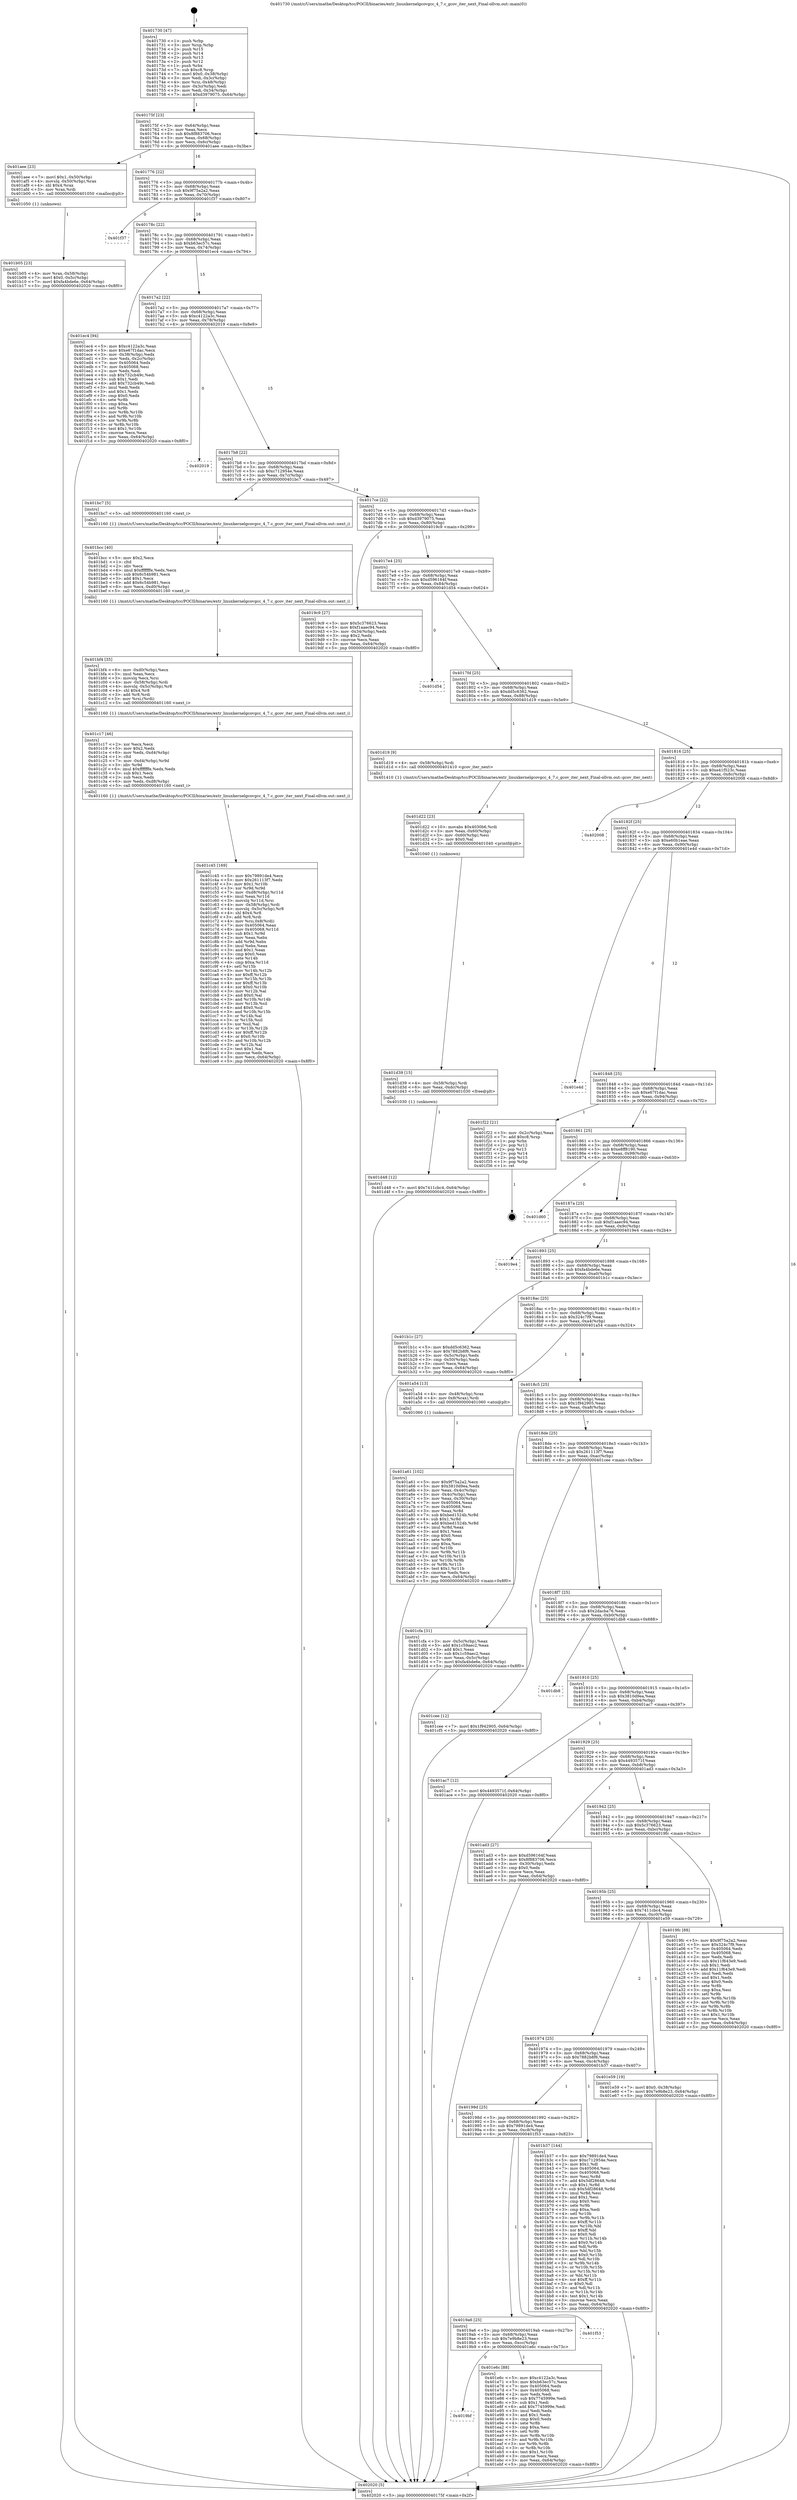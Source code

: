 digraph "0x401730" {
  label = "0x401730 (/mnt/c/Users/mathe/Desktop/tcc/POCII/binaries/extr_linuxkernelgcovgcc_4_7.c_gcov_iter_next_Final-ollvm.out::main(0))"
  labelloc = "t"
  node[shape=record]

  Entry [label="",width=0.3,height=0.3,shape=circle,fillcolor=black,style=filled]
  "0x40175f" [label="{
     0x40175f [23]\l
     | [instrs]\l
     &nbsp;&nbsp;0x40175f \<+3\>: mov -0x64(%rbp),%eax\l
     &nbsp;&nbsp;0x401762 \<+2\>: mov %eax,%ecx\l
     &nbsp;&nbsp;0x401764 \<+6\>: sub $0x8f883706,%ecx\l
     &nbsp;&nbsp;0x40176a \<+3\>: mov %eax,-0x68(%rbp)\l
     &nbsp;&nbsp;0x40176d \<+3\>: mov %ecx,-0x6c(%rbp)\l
     &nbsp;&nbsp;0x401770 \<+6\>: je 0000000000401aee \<main+0x3be\>\l
  }"]
  "0x401aee" [label="{
     0x401aee [23]\l
     | [instrs]\l
     &nbsp;&nbsp;0x401aee \<+7\>: movl $0x1,-0x50(%rbp)\l
     &nbsp;&nbsp;0x401af5 \<+4\>: movslq -0x50(%rbp),%rax\l
     &nbsp;&nbsp;0x401af9 \<+4\>: shl $0x4,%rax\l
     &nbsp;&nbsp;0x401afd \<+3\>: mov %rax,%rdi\l
     &nbsp;&nbsp;0x401b00 \<+5\>: call 0000000000401050 \<malloc@plt\>\l
     | [calls]\l
     &nbsp;&nbsp;0x401050 \{1\} (unknown)\l
  }"]
  "0x401776" [label="{
     0x401776 [22]\l
     | [instrs]\l
     &nbsp;&nbsp;0x401776 \<+5\>: jmp 000000000040177b \<main+0x4b\>\l
     &nbsp;&nbsp;0x40177b \<+3\>: mov -0x68(%rbp),%eax\l
     &nbsp;&nbsp;0x40177e \<+5\>: sub $0x9f75a2a2,%eax\l
     &nbsp;&nbsp;0x401783 \<+3\>: mov %eax,-0x70(%rbp)\l
     &nbsp;&nbsp;0x401786 \<+6\>: je 0000000000401f37 \<main+0x807\>\l
  }"]
  Exit [label="",width=0.3,height=0.3,shape=circle,fillcolor=black,style=filled,peripheries=2]
  "0x401f37" [label="{
     0x401f37\l
  }", style=dashed]
  "0x40178c" [label="{
     0x40178c [22]\l
     | [instrs]\l
     &nbsp;&nbsp;0x40178c \<+5\>: jmp 0000000000401791 \<main+0x61\>\l
     &nbsp;&nbsp;0x401791 \<+3\>: mov -0x68(%rbp),%eax\l
     &nbsp;&nbsp;0x401794 \<+5\>: sub $0xb63ec57c,%eax\l
     &nbsp;&nbsp;0x401799 \<+3\>: mov %eax,-0x74(%rbp)\l
     &nbsp;&nbsp;0x40179c \<+6\>: je 0000000000401ec4 \<main+0x794\>\l
  }"]
  "0x4019bf" [label="{
     0x4019bf\l
  }", style=dashed]
  "0x401ec4" [label="{
     0x401ec4 [94]\l
     | [instrs]\l
     &nbsp;&nbsp;0x401ec4 \<+5\>: mov $0xc4122a3c,%eax\l
     &nbsp;&nbsp;0x401ec9 \<+5\>: mov $0xe67f1dac,%ecx\l
     &nbsp;&nbsp;0x401ece \<+3\>: mov -0x38(%rbp),%edx\l
     &nbsp;&nbsp;0x401ed1 \<+3\>: mov %edx,-0x2c(%rbp)\l
     &nbsp;&nbsp;0x401ed4 \<+7\>: mov 0x405064,%edx\l
     &nbsp;&nbsp;0x401edb \<+7\>: mov 0x405068,%esi\l
     &nbsp;&nbsp;0x401ee2 \<+2\>: mov %edx,%edi\l
     &nbsp;&nbsp;0x401ee4 \<+6\>: sub $0x732cb49c,%edi\l
     &nbsp;&nbsp;0x401eea \<+3\>: sub $0x1,%edi\l
     &nbsp;&nbsp;0x401eed \<+6\>: add $0x732cb49c,%edi\l
     &nbsp;&nbsp;0x401ef3 \<+3\>: imul %edi,%edx\l
     &nbsp;&nbsp;0x401ef6 \<+3\>: and $0x1,%edx\l
     &nbsp;&nbsp;0x401ef9 \<+3\>: cmp $0x0,%edx\l
     &nbsp;&nbsp;0x401efc \<+4\>: sete %r8b\l
     &nbsp;&nbsp;0x401f00 \<+3\>: cmp $0xa,%esi\l
     &nbsp;&nbsp;0x401f03 \<+4\>: setl %r9b\l
     &nbsp;&nbsp;0x401f07 \<+3\>: mov %r8b,%r10b\l
     &nbsp;&nbsp;0x401f0a \<+3\>: and %r9b,%r10b\l
     &nbsp;&nbsp;0x401f0d \<+3\>: xor %r9b,%r8b\l
     &nbsp;&nbsp;0x401f10 \<+3\>: or %r8b,%r10b\l
     &nbsp;&nbsp;0x401f13 \<+4\>: test $0x1,%r10b\l
     &nbsp;&nbsp;0x401f17 \<+3\>: cmovne %ecx,%eax\l
     &nbsp;&nbsp;0x401f1a \<+3\>: mov %eax,-0x64(%rbp)\l
     &nbsp;&nbsp;0x401f1d \<+5\>: jmp 0000000000402020 \<main+0x8f0\>\l
  }"]
  "0x4017a2" [label="{
     0x4017a2 [22]\l
     | [instrs]\l
     &nbsp;&nbsp;0x4017a2 \<+5\>: jmp 00000000004017a7 \<main+0x77\>\l
     &nbsp;&nbsp;0x4017a7 \<+3\>: mov -0x68(%rbp),%eax\l
     &nbsp;&nbsp;0x4017aa \<+5\>: sub $0xc4122a3c,%eax\l
     &nbsp;&nbsp;0x4017af \<+3\>: mov %eax,-0x78(%rbp)\l
     &nbsp;&nbsp;0x4017b2 \<+6\>: je 0000000000402019 \<main+0x8e9\>\l
  }"]
  "0x401e6c" [label="{
     0x401e6c [88]\l
     | [instrs]\l
     &nbsp;&nbsp;0x401e6c \<+5\>: mov $0xc4122a3c,%eax\l
     &nbsp;&nbsp;0x401e71 \<+5\>: mov $0xb63ec57c,%ecx\l
     &nbsp;&nbsp;0x401e76 \<+7\>: mov 0x405064,%edx\l
     &nbsp;&nbsp;0x401e7d \<+7\>: mov 0x405068,%esi\l
     &nbsp;&nbsp;0x401e84 \<+2\>: mov %edx,%edi\l
     &nbsp;&nbsp;0x401e86 \<+6\>: sub $0x7745999e,%edi\l
     &nbsp;&nbsp;0x401e8c \<+3\>: sub $0x1,%edi\l
     &nbsp;&nbsp;0x401e8f \<+6\>: add $0x7745999e,%edi\l
     &nbsp;&nbsp;0x401e95 \<+3\>: imul %edi,%edx\l
     &nbsp;&nbsp;0x401e98 \<+3\>: and $0x1,%edx\l
     &nbsp;&nbsp;0x401e9b \<+3\>: cmp $0x0,%edx\l
     &nbsp;&nbsp;0x401e9e \<+4\>: sete %r8b\l
     &nbsp;&nbsp;0x401ea2 \<+3\>: cmp $0xa,%esi\l
     &nbsp;&nbsp;0x401ea5 \<+4\>: setl %r9b\l
     &nbsp;&nbsp;0x401ea9 \<+3\>: mov %r8b,%r10b\l
     &nbsp;&nbsp;0x401eac \<+3\>: and %r9b,%r10b\l
     &nbsp;&nbsp;0x401eaf \<+3\>: xor %r9b,%r8b\l
     &nbsp;&nbsp;0x401eb2 \<+3\>: or %r8b,%r10b\l
     &nbsp;&nbsp;0x401eb5 \<+4\>: test $0x1,%r10b\l
     &nbsp;&nbsp;0x401eb9 \<+3\>: cmovne %ecx,%eax\l
     &nbsp;&nbsp;0x401ebc \<+3\>: mov %eax,-0x64(%rbp)\l
     &nbsp;&nbsp;0x401ebf \<+5\>: jmp 0000000000402020 \<main+0x8f0\>\l
  }"]
  "0x402019" [label="{
     0x402019\l
  }", style=dashed]
  "0x4017b8" [label="{
     0x4017b8 [22]\l
     | [instrs]\l
     &nbsp;&nbsp;0x4017b8 \<+5\>: jmp 00000000004017bd \<main+0x8d\>\l
     &nbsp;&nbsp;0x4017bd \<+3\>: mov -0x68(%rbp),%eax\l
     &nbsp;&nbsp;0x4017c0 \<+5\>: sub $0xc712954e,%eax\l
     &nbsp;&nbsp;0x4017c5 \<+3\>: mov %eax,-0x7c(%rbp)\l
     &nbsp;&nbsp;0x4017c8 \<+6\>: je 0000000000401bc7 \<main+0x497\>\l
  }"]
  "0x4019a6" [label="{
     0x4019a6 [25]\l
     | [instrs]\l
     &nbsp;&nbsp;0x4019a6 \<+5\>: jmp 00000000004019ab \<main+0x27b\>\l
     &nbsp;&nbsp;0x4019ab \<+3\>: mov -0x68(%rbp),%eax\l
     &nbsp;&nbsp;0x4019ae \<+5\>: sub $0x7e9b8e23,%eax\l
     &nbsp;&nbsp;0x4019b3 \<+6\>: mov %eax,-0xcc(%rbp)\l
     &nbsp;&nbsp;0x4019b9 \<+6\>: je 0000000000401e6c \<main+0x73c\>\l
  }"]
  "0x401bc7" [label="{
     0x401bc7 [5]\l
     | [instrs]\l
     &nbsp;&nbsp;0x401bc7 \<+5\>: call 0000000000401160 \<next_i\>\l
     | [calls]\l
     &nbsp;&nbsp;0x401160 \{1\} (/mnt/c/Users/mathe/Desktop/tcc/POCII/binaries/extr_linuxkernelgcovgcc_4_7.c_gcov_iter_next_Final-ollvm.out::next_i)\l
  }"]
  "0x4017ce" [label="{
     0x4017ce [22]\l
     | [instrs]\l
     &nbsp;&nbsp;0x4017ce \<+5\>: jmp 00000000004017d3 \<main+0xa3\>\l
     &nbsp;&nbsp;0x4017d3 \<+3\>: mov -0x68(%rbp),%eax\l
     &nbsp;&nbsp;0x4017d6 \<+5\>: sub $0xd3979075,%eax\l
     &nbsp;&nbsp;0x4017db \<+3\>: mov %eax,-0x80(%rbp)\l
     &nbsp;&nbsp;0x4017de \<+6\>: je 00000000004019c9 \<main+0x299\>\l
  }"]
  "0x401f53" [label="{
     0x401f53\l
  }", style=dashed]
  "0x4019c9" [label="{
     0x4019c9 [27]\l
     | [instrs]\l
     &nbsp;&nbsp;0x4019c9 \<+5\>: mov $0x5c376623,%eax\l
     &nbsp;&nbsp;0x4019ce \<+5\>: mov $0xf1aaec94,%ecx\l
     &nbsp;&nbsp;0x4019d3 \<+3\>: mov -0x34(%rbp),%edx\l
     &nbsp;&nbsp;0x4019d6 \<+3\>: cmp $0x2,%edx\l
     &nbsp;&nbsp;0x4019d9 \<+3\>: cmovne %ecx,%eax\l
     &nbsp;&nbsp;0x4019dc \<+3\>: mov %eax,-0x64(%rbp)\l
     &nbsp;&nbsp;0x4019df \<+5\>: jmp 0000000000402020 \<main+0x8f0\>\l
  }"]
  "0x4017e4" [label="{
     0x4017e4 [25]\l
     | [instrs]\l
     &nbsp;&nbsp;0x4017e4 \<+5\>: jmp 00000000004017e9 \<main+0xb9\>\l
     &nbsp;&nbsp;0x4017e9 \<+3\>: mov -0x68(%rbp),%eax\l
     &nbsp;&nbsp;0x4017ec \<+5\>: sub $0xd596164f,%eax\l
     &nbsp;&nbsp;0x4017f1 \<+6\>: mov %eax,-0x84(%rbp)\l
     &nbsp;&nbsp;0x4017f7 \<+6\>: je 0000000000401d54 \<main+0x624\>\l
  }"]
  "0x402020" [label="{
     0x402020 [5]\l
     | [instrs]\l
     &nbsp;&nbsp;0x402020 \<+5\>: jmp 000000000040175f \<main+0x2f\>\l
  }"]
  "0x401730" [label="{
     0x401730 [47]\l
     | [instrs]\l
     &nbsp;&nbsp;0x401730 \<+1\>: push %rbp\l
     &nbsp;&nbsp;0x401731 \<+3\>: mov %rsp,%rbp\l
     &nbsp;&nbsp;0x401734 \<+2\>: push %r15\l
     &nbsp;&nbsp;0x401736 \<+2\>: push %r14\l
     &nbsp;&nbsp;0x401738 \<+2\>: push %r13\l
     &nbsp;&nbsp;0x40173a \<+2\>: push %r12\l
     &nbsp;&nbsp;0x40173c \<+1\>: push %rbx\l
     &nbsp;&nbsp;0x40173d \<+7\>: sub $0xc8,%rsp\l
     &nbsp;&nbsp;0x401744 \<+7\>: movl $0x0,-0x38(%rbp)\l
     &nbsp;&nbsp;0x40174b \<+3\>: mov %edi,-0x3c(%rbp)\l
     &nbsp;&nbsp;0x40174e \<+4\>: mov %rsi,-0x48(%rbp)\l
     &nbsp;&nbsp;0x401752 \<+3\>: mov -0x3c(%rbp),%edi\l
     &nbsp;&nbsp;0x401755 \<+3\>: mov %edi,-0x34(%rbp)\l
     &nbsp;&nbsp;0x401758 \<+7\>: movl $0xd3979075,-0x64(%rbp)\l
  }"]
  "0x401d48" [label="{
     0x401d48 [12]\l
     | [instrs]\l
     &nbsp;&nbsp;0x401d48 \<+7\>: movl $0x7411cbc4,-0x64(%rbp)\l
     &nbsp;&nbsp;0x401d4f \<+5\>: jmp 0000000000402020 \<main+0x8f0\>\l
  }"]
  "0x401d54" [label="{
     0x401d54\l
  }", style=dashed]
  "0x4017fd" [label="{
     0x4017fd [25]\l
     | [instrs]\l
     &nbsp;&nbsp;0x4017fd \<+5\>: jmp 0000000000401802 \<main+0xd2\>\l
     &nbsp;&nbsp;0x401802 \<+3\>: mov -0x68(%rbp),%eax\l
     &nbsp;&nbsp;0x401805 \<+5\>: sub $0xdd5c6362,%eax\l
     &nbsp;&nbsp;0x40180a \<+6\>: mov %eax,-0x88(%rbp)\l
     &nbsp;&nbsp;0x401810 \<+6\>: je 0000000000401d19 \<main+0x5e9\>\l
  }"]
  "0x401d39" [label="{
     0x401d39 [15]\l
     | [instrs]\l
     &nbsp;&nbsp;0x401d39 \<+4\>: mov -0x58(%rbp),%rdi\l
     &nbsp;&nbsp;0x401d3d \<+6\>: mov %eax,-0xdc(%rbp)\l
     &nbsp;&nbsp;0x401d43 \<+5\>: call 0000000000401030 \<free@plt\>\l
     | [calls]\l
     &nbsp;&nbsp;0x401030 \{1\} (unknown)\l
  }"]
  "0x401d19" [label="{
     0x401d19 [9]\l
     | [instrs]\l
     &nbsp;&nbsp;0x401d19 \<+4\>: mov -0x58(%rbp),%rdi\l
     &nbsp;&nbsp;0x401d1d \<+5\>: call 0000000000401410 \<gcov_iter_next\>\l
     | [calls]\l
     &nbsp;&nbsp;0x401410 \{1\} (/mnt/c/Users/mathe/Desktop/tcc/POCII/binaries/extr_linuxkernelgcovgcc_4_7.c_gcov_iter_next_Final-ollvm.out::gcov_iter_next)\l
  }"]
  "0x401816" [label="{
     0x401816 [25]\l
     | [instrs]\l
     &nbsp;&nbsp;0x401816 \<+5\>: jmp 000000000040181b \<main+0xeb\>\l
     &nbsp;&nbsp;0x40181b \<+3\>: mov -0x68(%rbp),%eax\l
     &nbsp;&nbsp;0x40181e \<+5\>: sub $0xe41f523c,%eax\l
     &nbsp;&nbsp;0x401823 \<+6\>: mov %eax,-0x8c(%rbp)\l
     &nbsp;&nbsp;0x401829 \<+6\>: je 0000000000402008 \<main+0x8d8\>\l
  }"]
  "0x401d22" [label="{
     0x401d22 [23]\l
     | [instrs]\l
     &nbsp;&nbsp;0x401d22 \<+10\>: movabs $0x4030b6,%rdi\l
     &nbsp;&nbsp;0x401d2c \<+3\>: mov %eax,-0x60(%rbp)\l
     &nbsp;&nbsp;0x401d2f \<+3\>: mov -0x60(%rbp),%esi\l
     &nbsp;&nbsp;0x401d32 \<+2\>: mov $0x0,%al\l
     &nbsp;&nbsp;0x401d34 \<+5\>: call 0000000000401040 \<printf@plt\>\l
     | [calls]\l
     &nbsp;&nbsp;0x401040 \{1\} (unknown)\l
  }"]
  "0x402008" [label="{
     0x402008\l
  }", style=dashed]
  "0x40182f" [label="{
     0x40182f [25]\l
     | [instrs]\l
     &nbsp;&nbsp;0x40182f \<+5\>: jmp 0000000000401834 \<main+0x104\>\l
     &nbsp;&nbsp;0x401834 \<+3\>: mov -0x68(%rbp),%eax\l
     &nbsp;&nbsp;0x401837 \<+5\>: sub $0xe60b1eae,%eax\l
     &nbsp;&nbsp;0x40183c \<+6\>: mov %eax,-0x90(%rbp)\l
     &nbsp;&nbsp;0x401842 \<+6\>: je 0000000000401e4d \<main+0x71d\>\l
  }"]
  "0x401c45" [label="{
     0x401c45 [169]\l
     | [instrs]\l
     &nbsp;&nbsp;0x401c45 \<+5\>: mov $0x79891de4,%ecx\l
     &nbsp;&nbsp;0x401c4a \<+5\>: mov $0x261113f7,%edx\l
     &nbsp;&nbsp;0x401c4f \<+3\>: mov $0x1,%r10b\l
     &nbsp;&nbsp;0x401c52 \<+3\>: xor %r9d,%r9d\l
     &nbsp;&nbsp;0x401c55 \<+7\>: mov -0xd8(%rbp),%r11d\l
     &nbsp;&nbsp;0x401c5c \<+4\>: imul %eax,%r11d\l
     &nbsp;&nbsp;0x401c60 \<+3\>: movslq %r11d,%rsi\l
     &nbsp;&nbsp;0x401c63 \<+4\>: mov -0x58(%rbp),%rdi\l
     &nbsp;&nbsp;0x401c67 \<+4\>: movslq -0x5c(%rbp),%r8\l
     &nbsp;&nbsp;0x401c6b \<+4\>: shl $0x4,%r8\l
     &nbsp;&nbsp;0x401c6f \<+3\>: add %r8,%rdi\l
     &nbsp;&nbsp;0x401c72 \<+4\>: mov %rsi,0x8(%rdi)\l
     &nbsp;&nbsp;0x401c76 \<+7\>: mov 0x405064,%eax\l
     &nbsp;&nbsp;0x401c7d \<+8\>: mov 0x405068,%r11d\l
     &nbsp;&nbsp;0x401c85 \<+4\>: sub $0x1,%r9d\l
     &nbsp;&nbsp;0x401c89 \<+2\>: mov %eax,%ebx\l
     &nbsp;&nbsp;0x401c8b \<+3\>: add %r9d,%ebx\l
     &nbsp;&nbsp;0x401c8e \<+3\>: imul %ebx,%eax\l
     &nbsp;&nbsp;0x401c91 \<+3\>: and $0x1,%eax\l
     &nbsp;&nbsp;0x401c94 \<+3\>: cmp $0x0,%eax\l
     &nbsp;&nbsp;0x401c97 \<+4\>: sete %r14b\l
     &nbsp;&nbsp;0x401c9b \<+4\>: cmp $0xa,%r11d\l
     &nbsp;&nbsp;0x401c9f \<+4\>: setl %r15b\l
     &nbsp;&nbsp;0x401ca3 \<+3\>: mov %r14b,%r12b\l
     &nbsp;&nbsp;0x401ca6 \<+4\>: xor $0xff,%r12b\l
     &nbsp;&nbsp;0x401caa \<+3\>: mov %r15b,%r13b\l
     &nbsp;&nbsp;0x401cad \<+4\>: xor $0xff,%r13b\l
     &nbsp;&nbsp;0x401cb1 \<+4\>: xor $0x0,%r10b\l
     &nbsp;&nbsp;0x401cb5 \<+3\>: mov %r12b,%al\l
     &nbsp;&nbsp;0x401cb8 \<+2\>: and $0x0,%al\l
     &nbsp;&nbsp;0x401cba \<+3\>: and %r10b,%r14b\l
     &nbsp;&nbsp;0x401cbd \<+3\>: mov %r13b,%sil\l
     &nbsp;&nbsp;0x401cc0 \<+4\>: and $0x0,%sil\l
     &nbsp;&nbsp;0x401cc4 \<+3\>: and %r10b,%r15b\l
     &nbsp;&nbsp;0x401cc7 \<+3\>: or %r14b,%al\l
     &nbsp;&nbsp;0x401cca \<+3\>: or %r15b,%sil\l
     &nbsp;&nbsp;0x401ccd \<+3\>: xor %sil,%al\l
     &nbsp;&nbsp;0x401cd0 \<+3\>: or %r13b,%r12b\l
     &nbsp;&nbsp;0x401cd3 \<+4\>: xor $0xff,%r12b\l
     &nbsp;&nbsp;0x401cd7 \<+4\>: or $0x0,%r10b\l
     &nbsp;&nbsp;0x401cdb \<+3\>: and %r10b,%r12b\l
     &nbsp;&nbsp;0x401cde \<+3\>: or %r12b,%al\l
     &nbsp;&nbsp;0x401ce1 \<+2\>: test $0x1,%al\l
     &nbsp;&nbsp;0x401ce3 \<+3\>: cmovne %edx,%ecx\l
     &nbsp;&nbsp;0x401ce6 \<+3\>: mov %ecx,-0x64(%rbp)\l
     &nbsp;&nbsp;0x401ce9 \<+5\>: jmp 0000000000402020 \<main+0x8f0\>\l
  }"]
  "0x401e4d" [label="{
     0x401e4d\l
  }", style=dashed]
  "0x401848" [label="{
     0x401848 [25]\l
     | [instrs]\l
     &nbsp;&nbsp;0x401848 \<+5\>: jmp 000000000040184d \<main+0x11d\>\l
     &nbsp;&nbsp;0x40184d \<+3\>: mov -0x68(%rbp),%eax\l
     &nbsp;&nbsp;0x401850 \<+5\>: sub $0xe67f1dac,%eax\l
     &nbsp;&nbsp;0x401855 \<+6\>: mov %eax,-0x94(%rbp)\l
     &nbsp;&nbsp;0x40185b \<+6\>: je 0000000000401f22 \<main+0x7f2\>\l
  }"]
  "0x401c17" [label="{
     0x401c17 [46]\l
     | [instrs]\l
     &nbsp;&nbsp;0x401c17 \<+2\>: xor %ecx,%ecx\l
     &nbsp;&nbsp;0x401c19 \<+5\>: mov $0x2,%edx\l
     &nbsp;&nbsp;0x401c1e \<+6\>: mov %edx,-0xd4(%rbp)\l
     &nbsp;&nbsp;0x401c24 \<+1\>: cltd\l
     &nbsp;&nbsp;0x401c25 \<+7\>: mov -0xd4(%rbp),%r9d\l
     &nbsp;&nbsp;0x401c2c \<+3\>: idiv %r9d\l
     &nbsp;&nbsp;0x401c2f \<+6\>: imul $0xfffffffe,%edx,%edx\l
     &nbsp;&nbsp;0x401c35 \<+3\>: sub $0x1,%ecx\l
     &nbsp;&nbsp;0x401c38 \<+2\>: sub %ecx,%edx\l
     &nbsp;&nbsp;0x401c3a \<+6\>: mov %edx,-0xd8(%rbp)\l
     &nbsp;&nbsp;0x401c40 \<+5\>: call 0000000000401160 \<next_i\>\l
     | [calls]\l
     &nbsp;&nbsp;0x401160 \{1\} (/mnt/c/Users/mathe/Desktop/tcc/POCII/binaries/extr_linuxkernelgcovgcc_4_7.c_gcov_iter_next_Final-ollvm.out::next_i)\l
  }"]
  "0x401f22" [label="{
     0x401f22 [21]\l
     | [instrs]\l
     &nbsp;&nbsp;0x401f22 \<+3\>: mov -0x2c(%rbp),%eax\l
     &nbsp;&nbsp;0x401f25 \<+7\>: add $0xc8,%rsp\l
     &nbsp;&nbsp;0x401f2c \<+1\>: pop %rbx\l
     &nbsp;&nbsp;0x401f2d \<+2\>: pop %r12\l
     &nbsp;&nbsp;0x401f2f \<+2\>: pop %r13\l
     &nbsp;&nbsp;0x401f31 \<+2\>: pop %r14\l
     &nbsp;&nbsp;0x401f33 \<+2\>: pop %r15\l
     &nbsp;&nbsp;0x401f35 \<+1\>: pop %rbp\l
     &nbsp;&nbsp;0x401f36 \<+1\>: ret\l
  }"]
  "0x401861" [label="{
     0x401861 [25]\l
     | [instrs]\l
     &nbsp;&nbsp;0x401861 \<+5\>: jmp 0000000000401866 \<main+0x136\>\l
     &nbsp;&nbsp;0x401866 \<+3\>: mov -0x68(%rbp),%eax\l
     &nbsp;&nbsp;0x401869 \<+5\>: sub $0xe8ff8190,%eax\l
     &nbsp;&nbsp;0x40186e \<+6\>: mov %eax,-0x98(%rbp)\l
     &nbsp;&nbsp;0x401874 \<+6\>: je 0000000000401d60 \<main+0x630\>\l
  }"]
  "0x401bf4" [label="{
     0x401bf4 [35]\l
     | [instrs]\l
     &nbsp;&nbsp;0x401bf4 \<+6\>: mov -0xd0(%rbp),%ecx\l
     &nbsp;&nbsp;0x401bfa \<+3\>: imul %eax,%ecx\l
     &nbsp;&nbsp;0x401bfd \<+3\>: movslq %ecx,%rsi\l
     &nbsp;&nbsp;0x401c00 \<+4\>: mov -0x58(%rbp),%rdi\l
     &nbsp;&nbsp;0x401c04 \<+4\>: movslq -0x5c(%rbp),%r8\l
     &nbsp;&nbsp;0x401c08 \<+4\>: shl $0x4,%r8\l
     &nbsp;&nbsp;0x401c0c \<+3\>: add %r8,%rdi\l
     &nbsp;&nbsp;0x401c0f \<+3\>: mov %rsi,(%rdi)\l
     &nbsp;&nbsp;0x401c12 \<+5\>: call 0000000000401160 \<next_i\>\l
     | [calls]\l
     &nbsp;&nbsp;0x401160 \{1\} (/mnt/c/Users/mathe/Desktop/tcc/POCII/binaries/extr_linuxkernelgcovgcc_4_7.c_gcov_iter_next_Final-ollvm.out::next_i)\l
  }"]
  "0x401d60" [label="{
     0x401d60\l
  }", style=dashed]
  "0x40187a" [label="{
     0x40187a [25]\l
     | [instrs]\l
     &nbsp;&nbsp;0x40187a \<+5\>: jmp 000000000040187f \<main+0x14f\>\l
     &nbsp;&nbsp;0x40187f \<+3\>: mov -0x68(%rbp),%eax\l
     &nbsp;&nbsp;0x401882 \<+5\>: sub $0xf1aaec94,%eax\l
     &nbsp;&nbsp;0x401887 \<+6\>: mov %eax,-0x9c(%rbp)\l
     &nbsp;&nbsp;0x40188d \<+6\>: je 00000000004019e4 \<main+0x2b4\>\l
  }"]
  "0x401bcc" [label="{
     0x401bcc [40]\l
     | [instrs]\l
     &nbsp;&nbsp;0x401bcc \<+5\>: mov $0x2,%ecx\l
     &nbsp;&nbsp;0x401bd1 \<+1\>: cltd\l
     &nbsp;&nbsp;0x401bd2 \<+2\>: idiv %ecx\l
     &nbsp;&nbsp;0x401bd4 \<+6\>: imul $0xfffffffe,%edx,%ecx\l
     &nbsp;&nbsp;0x401bda \<+6\>: sub $0x6c54b981,%ecx\l
     &nbsp;&nbsp;0x401be0 \<+3\>: add $0x1,%ecx\l
     &nbsp;&nbsp;0x401be3 \<+6\>: add $0x6c54b981,%ecx\l
     &nbsp;&nbsp;0x401be9 \<+6\>: mov %ecx,-0xd0(%rbp)\l
     &nbsp;&nbsp;0x401bef \<+5\>: call 0000000000401160 \<next_i\>\l
     | [calls]\l
     &nbsp;&nbsp;0x401160 \{1\} (/mnt/c/Users/mathe/Desktop/tcc/POCII/binaries/extr_linuxkernelgcovgcc_4_7.c_gcov_iter_next_Final-ollvm.out::next_i)\l
  }"]
  "0x4019e4" [label="{
     0x4019e4\l
  }", style=dashed]
  "0x401893" [label="{
     0x401893 [25]\l
     | [instrs]\l
     &nbsp;&nbsp;0x401893 \<+5\>: jmp 0000000000401898 \<main+0x168\>\l
     &nbsp;&nbsp;0x401898 \<+3\>: mov -0x68(%rbp),%eax\l
     &nbsp;&nbsp;0x40189b \<+5\>: sub $0xfa4bde6e,%eax\l
     &nbsp;&nbsp;0x4018a0 \<+6\>: mov %eax,-0xa0(%rbp)\l
     &nbsp;&nbsp;0x4018a6 \<+6\>: je 0000000000401b1c \<main+0x3ec\>\l
  }"]
  "0x40198d" [label="{
     0x40198d [25]\l
     | [instrs]\l
     &nbsp;&nbsp;0x40198d \<+5\>: jmp 0000000000401992 \<main+0x262\>\l
     &nbsp;&nbsp;0x401992 \<+3\>: mov -0x68(%rbp),%eax\l
     &nbsp;&nbsp;0x401995 \<+5\>: sub $0x79891de4,%eax\l
     &nbsp;&nbsp;0x40199a \<+6\>: mov %eax,-0xc8(%rbp)\l
     &nbsp;&nbsp;0x4019a0 \<+6\>: je 0000000000401f53 \<main+0x823\>\l
  }"]
  "0x401b1c" [label="{
     0x401b1c [27]\l
     | [instrs]\l
     &nbsp;&nbsp;0x401b1c \<+5\>: mov $0xdd5c6362,%eax\l
     &nbsp;&nbsp;0x401b21 \<+5\>: mov $0x7882b8f6,%ecx\l
     &nbsp;&nbsp;0x401b26 \<+3\>: mov -0x5c(%rbp),%edx\l
     &nbsp;&nbsp;0x401b29 \<+3\>: cmp -0x50(%rbp),%edx\l
     &nbsp;&nbsp;0x401b2c \<+3\>: cmovl %ecx,%eax\l
     &nbsp;&nbsp;0x401b2f \<+3\>: mov %eax,-0x64(%rbp)\l
     &nbsp;&nbsp;0x401b32 \<+5\>: jmp 0000000000402020 \<main+0x8f0\>\l
  }"]
  "0x4018ac" [label="{
     0x4018ac [25]\l
     | [instrs]\l
     &nbsp;&nbsp;0x4018ac \<+5\>: jmp 00000000004018b1 \<main+0x181\>\l
     &nbsp;&nbsp;0x4018b1 \<+3\>: mov -0x68(%rbp),%eax\l
     &nbsp;&nbsp;0x4018b4 \<+5\>: sub $0x324c7f9,%eax\l
     &nbsp;&nbsp;0x4018b9 \<+6\>: mov %eax,-0xa4(%rbp)\l
     &nbsp;&nbsp;0x4018bf \<+6\>: je 0000000000401a54 \<main+0x324\>\l
  }"]
  "0x401b37" [label="{
     0x401b37 [144]\l
     | [instrs]\l
     &nbsp;&nbsp;0x401b37 \<+5\>: mov $0x79891de4,%eax\l
     &nbsp;&nbsp;0x401b3c \<+5\>: mov $0xc712954e,%ecx\l
     &nbsp;&nbsp;0x401b41 \<+2\>: mov $0x1,%dl\l
     &nbsp;&nbsp;0x401b43 \<+7\>: mov 0x405064,%esi\l
     &nbsp;&nbsp;0x401b4a \<+7\>: mov 0x405068,%edi\l
     &nbsp;&nbsp;0x401b51 \<+3\>: mov %esi,%r8d\l
     &nbsp;&nbsp;0x401b54 \<+7\>: add $0x5df28648,%r8d\l
     &nbsp;&nbsp;0x401b5b \<+4\>: sub $0x1,%r8d\l
     &nbsp;&nbsp;0x401b5f \<+7\>: sub $0x5df28648,%r8d\l
     &nbsp;&nbsp;0x401b66 \<+4\>: imul %r8d,%esi\l
     &nbsp;&nbsp;0x401b6a \<+3\>: and $0x1,%esi\l
     &nbsp;&nbsp;0x401b6d \<+3\>: cmp $0x0,%esi\l
     &nbsp;&nbsp;0x401b70 \<+4\>: sete %r9b\l
     &nbsp;&nbsp;0x401b74 \<+3\>: cmp $0xa,%edi\l
     &nbsp;&nbsp;0x401b77 \<+4\>: setl %r10b\l
     &nbsp;&nbsp;0x401b7b \<+3\>: mov %r9b,%r11b\l
     &nbsp;&nbsp;0x401b7e \<+4\>: xor $0xff,%r11b\l
     &nbsp;&nbsp;0x401b82 \<+3\>: mov %r10b,%bl\l
     &nbsp;&nbsp;0x401b85 \<+3\>: xor $0xff,%bl\l
     &nbsp;&nbsp;0x401b88 \<+3\>: xor $0x0,%dl\l
     &nbsp;&nbsp;0x401b8b \<+3\>: mov %r11b,%r14b\l
     &nbsp;&nbsp;0x401b8e \<+4\>: and $0x0,%r14b\l
     &nbsp;&nbsp;0x401b92 \<+3\>: and %dl,%r9b\l
     &nbsp;&nbsp;0x401b95 \<+3\>: mov %bl,%r15b\l
     &nbsp;&nbsp;0x401b98 \<+4\>: and $0x0,%r15b\l
     &nbsp;&nbsp;0x401b9c \<+3\>: and %dl,%r10b\l
     &nbsp;&nbsp;0x401b9f \<+3\>: or %r9b,%r14b\l
     &nbsp;&nbsp;0x401ba2 \<+3\>: or %r10b,%r15b\l
     &nbsp;&nbsp;0x401ba5 \<+3\>: xor %r15b,%r14b\l
     &nbsp;&nbsp;0x401ba8 \<+3\>: or %bl,%r11b\l
     &nbsp;&nbsp;0x401bab \<+4\>: xor $0xff,%r11b\l
     &nbsp;&nbsp;0x401baf \<+3\>: or $0x0,%dl\l
     &nbsp;&nbsp;0x401bb2 \<+3\>: and %dl,%r11b\l
     &nbsp;&nbsp;0x401bb5 \<+3\>: or %r11b,%r14b\l
     &nbsp;&nbsp;0x401bb8 \<+4\>: test $0x1,%r14b\l
     &nbsp;&nbsp;0x401bbc \<+3\>: cmovne %ecx,%eax\l
     &nbsp;&nbsp;0x401bbf \<+3\>: mov %eax,-0x64(%rbp)\l
     &nbsp;&nbsp;0x401bc2 \<+5\>: jmp 0000000000402020 \<main+0x8f0\>\l
  }"]
  "0x401a54" [label="{
     0x401a54 [13]\l
     | [instrs]\l
     &nbsp;&nbsp;0x401a54 \<+4\>: mov -0x48(%rbp),%rax\l
     &nbsp;&nbsp;0x401a58 \<+4\>: mov 0x8(%rax),%rdi\l
     &nbsp;&nbsp;0x401a5c \<+5\>: call 0000000000401060 \<atoi@plt\>\l
     | [calls]\l
     &nbsp;&nbsp;0x401060 \{1\} (unknown)\l
  }"]
  "0x4018c5" [label="{
     0x4018c5 [25]\l
     | [instrs]\l
     &nbsp;&nbsp;0x4018c5 \<+5\>: jmp 00000000004018ca \<main+0x19a\>\l
     &nbsp;&nbsp;0x4018ca \<+3\>: mov -0x68(%rbp),%eax\l
     &nbsp;&nbsp;0x4018cd \<+5\>: sub $0x1f942905,%eax\l
     &nbsp;&nbsp;0x4018d2 \<+6\>: mov %eax,-0xa8(%rbp)\l
     &nbsp;&nbsp;0x4018d8 \<+6\>: je 0000000000401cfa \<main+0x5ca\>\l
  }"]
  "0x401974" [label="{
     0x401974 [25]\l
     | [instrs]\l
     &nbsp;&nbsp;0x401974 \<+5\>: jmp 0000000000401979 \<main+0x249\>\l
     &nbsp;&nbsp;0x401979 \<+3\>: mov -0x68(%rbp),%eax\l
     &nbsp;&nbsp;0x40197c \<+5\>: sub $0x7882b8f6,%eax\l
     &nbsp;&nbsp;0x401981 \<+6\>: mov %eax,-0xc4(%rbp)\l
     &nbsp;&nbsp;0x401987 \<+6\>: je 0000000000401b37 \<main+0x407\>\l
  }"]
  "0x401cfa" [label="{
     0x401cfa [31]\l
     | [instrs]\l
     &nbsp;&nbsp;0x401cfa \<+3\>: mov -0x5c(%rbp),%eax\l
     &nbsp;&nbsp;0x401cfd \<+5\>: add $0x1c59aec2,%eax\l
     &nbsp;&nbsp;0x401d02 \<+3\>: add $0x1,%eax\l
     &nbsp;&nbsp;0x401d05 \<+5\>: sub $0x1c59aec2,%eax\l
     &nbsp;&nbsp;0x401d0a \<+3\>: mov %eax,-0x5c(%rbp)\l
     &nbsp;&nbsp;0x401d0d \<+7\>: movl $0xfa4bde6e,-0x64(%rbp)\l
     &nbsp;&nbsp;0x401d14 \<+5\>: jmp 0000000000402020 \<main+0x8f0\>\l
  }"]
  "0x4018de" [label="{
     0x4018de [25]\l
     | [instrs]\l
     &nbsp;&nbsp;0x4018de \<+5\>: jmp 00000000004018e3 \<main+0x1b3\>\l
     &nbsp;&nbsp;0x4018e3 \<+3\>: mov -0x68(%rbp),%eax\l
     &nbsp;&nbsp;0x4018e6 \<+5\>: sub $0x261113f7,%eax\l
     &nbsp;&nbsp;0x4018eb \<+6\>: mov %eax,-0xac(%rbp)\l
     &nbsp;&nbsp;0x4018f1 \<+6\>: je 0000000000401cee \<main+0x5be\>\l
  }"]
  "0x401e59" [label="{
     0x401e59 [19]\l
     | [instrs]\l
     &nbsp;&nbsp;0x401e59 \<+7\>: movl $0x0,-0x38(%rbp)\l
     &nbsp;&nbsp;0x401e60 \<+7\>: movl $0x7e9b8e23,-0x64(%rbp)\l
     &nbsp;&nbsp;0x401e67 \<+5\>: jmp 0000000000402020 \<main+0x8f0\>\l
  }"]
  "0x401cee" [label="{
     0x401cee [12]\l
     | [instrs]\l
     &nbsp;&nbsp;0x401cee \<+7\>: movl $0x1f942905,-0x64(%rbp)\l
     &nbsp;&nbsp;0x401cf5 \<+5\>: jmp 0000000000402020 \<main+0x8f0\>\l
  }"]
  "0x4018f7" [label="{
     0x4018f7 [25]\l
     | [instrs]\l
     &nbsp;&nbsp;0x4018f7 \<+5\>: jmp 00000000004018fc \<main+0x1cc\>\l
     &nbsp;&nbsp;0x4018fc \<+3\>: mov -0x68(%rbp),%eax\l
     &nbsp;&nbsp;0x4018ff \<+5\>: sub $0x2dacba76,%eax\l
     &nbsp;&nbsp;0x401904 \<+6\>: mov %eax,-0xb0(%rbp)\l
     &nbsp;&nbsp;0x40190a \<+6\>: je 0000000000401db8 \<main+0x688\>\l
  }"]
  "0x401b05" [label="{
     0x401b05 [23]\l
     | [instrs]\l
     &nbsp;&nbsp;0x401b05 \<+4\>: mov %rax,-0x58(%rbp)\l
     &nbsp;&nbsp;0x401b09 \<+7\>: movl $0x0,-0x5c(%rbp)\l
     &nbsp;&nbsp;0x401b10 \<+7\>: movl $0xfa4bde6e,-0x64(%rbp)\l
     &nbsp;&nbsp;0x401b17 \<+5\>: jmp 0000000000402020 \<main+0x8f0\>\l
  }"]
  "0x401db8" [label="{
     0x401db8\l
  }", style=dashed]
  "0x401910" [label="{
     0x401910 [25]\l
     | [instrs]\l
     &nbsp;&nbsp;0x401910 \<+5\>: jmp 0000000000401915 \<main+0x1e5\>\l
     &nbsp;&nbsp;0x401915 \<+3\>: mov -0x68(%rbp),%eax\l
     &nbsp;&nbsp;0x401918 \<+5\>: sub $0x3810d9ea,%eax\l
     &nbsp;&nbsp;0x40191d \<+6\>: mov %eax,-0xb4(%rbp)\l
     &nbsp;&nbsp;0x401923 \<+6\>: je 0000000000401ac7 \<main+0x397\>\l
  }"]
  "0x401a61" [label="{
     0x401a61 [102]\l
     | [instrs]\l
     &nbsp;&nbsp;0x401a61 \<+5\>: mov $0x9f75a2a2,%ecx\l
     &nbsp;&nbsp;0x401a66 \<+5\>: mov $0x3810d9ea,%edx\l
     &nbsp;&nbsp;0x401a6b \<+3\>: mov %eax,-0x4c(%rbp)\l
     &nbsp;&nbsp;0x401a6e \<+3\>: mov -0x4c(%rbp),%eax\l
     &nbsp;&nbsp;0x401a71 \<+3\>: mov %eax,-0x30(%rbp)\l
     &nbsp;&nbsp;0x401a74 \<+7\>: mov 0x405064,%eax\l
     &nbsp;&nbsp;0x401a7b \<+7\>: mov 0x405068,%esi\l
     &nbsp;&nbsp;0x401a82 \<+3\>: mov %eax,%r8d\l
     &nbsp;&nbsp;0x401a85 \<+7\>: sub $0xbed1524b,%r8d\l
     &nbsp;&nbsp;0x401a8c \<+4\>: sub $0x1,%r8d\l
     &nbsp;&nbsp;0x401a90 \<+7\>: add $0xbed1524b,%r8d\l
     &nbsp;&nbsp;0x401a97 \<+4\>: imul %r8d,%eax\l
     &nbsp;&nbsp;0x401a9b \<+3\>: and $0x1,%eax\l
     &nbsp;&nbsp;0x401a9e \<+3\>: cmp $0x0,%eax\l
     &nbsp;&nbsp;0x401aa1 \<+4\>: sete %r9b\l
     &nbsp;&nbsp;0x401aa5 \<+3\>: cmp $0xa,%esi\l
     &nbsp;&nbsp;0x401aa8 \<+4\>: setl %r10b\l
     &nbsp;&nbsp;0x401aac \<+3\>: mov %r9b,%r11b\l
     &nbsp;&nbsp;0x401aaf \<+3\>: and %r10b,%r11b\l
     &nbsp;&nbsp;0x401ab2 \<+3\>: xor %r10b,%r9b\l
     &nbsp;&nbsp;0x401ab5 \<+3\>: or %r9b,%r11b\l
     &nbsp;&nbsp;0x401ab8 \<+4\>: test $0x1,%r11b\l
     &nbsp;&nbsp;0x401abc \<+3\>: cmovne %edx,%ecx\l
     &nbsp;&nbsp;0x401abf \<+3\>: mov %ecx,-0x64(%rbp)\l
     &nbsp;&nbsp;0x401ac2 \<+5\>: jmp 0000000000402020 \<main+0x8f0\>\l
  }"]
  "0x401ac7" [label="{
     0x401ac7 [12]\l
     | [instrs]\l
     &nbsp;&nbsp;0x401ac7 \<+7\>: movl $0x4493571f,-0x64(%rbp)\l
     &nbsp;&nbsp;0x401ace \<+5\>: jmp 0000000000402020 \<main+0x8f0\>\l
  }"]
  "0x401929" [label="{
     0x401929 [25]\l
     | [instrs]\l
     &nbsp;&nbsp;0x401929 \<+5\>: jmp 000000000040192e \<main+0x1fe\>\l
     &nbsp;&nbsp;0x40192e \<+3\>: mov -0x68(%rbp),%eax\l
     &nbsp;&nbsp;0x401931 \<+5\>: sub $0x4493571f,%eax\l
     &nbsp;&nbsp;0x401936 \<+6\>: mov %eax,-0xb8(%rbp)\l
     &nbsp;&nbsp;0x40193c \<+6\>: je 0000000000401ad3 \<main+0x3a3\>\l
  }"]
  "0x40195b" [label="{
     0x40195b [25]\l
     | [instrs]\l
     &nbsp;&nbsp;0x40195b \<+5\>: jmp 0000000000401960 \<main+0x230\>\l
     &nbsp;&nbsp;0x401960 \<+3\>: mov -0x68(%rbp),%eax\l
     &nbsp;&nbsp;0x401963 \<+5\>: sub $0x7411cbc4,%eax\l
     &nbsp;&nbsp;0x401968 \<+6\>: mov %eax,-0xc0(%rbp)\l
     &nbsp;&nbsp;0x40196e \<+6\>: je 0000000000401e59 \<main+0x729\>\l
  }"]
  "0x401ad3" [label="{
     0x401ad3 [27]\l
     | [instrs]\l
     &nbsp;&nbsp;0x401ad3 \<+5\>: mov $0xd596164f,%eax\l
     &nbsp;&nbsp;0x401ad8 \<+5\>: mov $0x8f883706,%ecx\l
     &nbsp;&nbsp;0x401add \<+3\>: mov -0x30(%rbp),%edx\l
     &nbsp;&nbsp;0x401ae0 \<+3\>: cmp $0x0,%edx\l
     &nbsp;&nbsp;0x401ae3 \<+3\>: cmove %ecx,%eax\l
     &nbsp;&nbsp;0x401ae6 \<+3\>: mov %eax,-0x64(%rbp)\l
     &nbsp;&nbsp;0x401ae9 \<+5\>: jmp 0000000000402020 \<main+0x8f0\>\l
  }"]
  "0x401942" [label="{
     0x401942 [25]\l
     | [instrs]\l
     &nbsp;&nbsp;0x401942 \<+5\>: jmp 0000000000401947 \<main+0x217\>\l
     &nbsp;&nbsp;0x401947 \<+3\>: mov -0x68(%rbp),%eax\l
     &nbsp;&nbsp;0x40194a \<+5\>: sub $0x5c376623,%eax\l
     &nbsp;&nbsp;0x40194f \<+6\>: mov %eax,-0xbc(%rbp)\l
     &nbsp;&nbsp;0x401955 \<+6\>: je 00000000004019fc \<main+0x2cc\>\l
  }"]
  "0x4019fc" [label="{
     0x4019fc [88]\l
     | [instrs]\l
     &nbsp;&nbsp;0x4019fc \<+5\>: mov $0x9f75a2a2,%eax\l
     &nbsp;&nbsp;0x401a01 \<+5\>: mov $0x324c7f9,%ecx\l
     &nbsp;&nbsp;0x401a06 \<+7\>: mov 0x405064,%edx\l
     &nbsp;&nbsp;0x401a0d \<+7\>: mov 0x405068,%esi\l
     &nbsp;&nbsp;0x401a14 \<+2\>: mov %edx,%edi\l
     &nbsp;&nbsp;0x401a16 \<+6\>: sub $0x11f643e9,%edi\l
     &nbsp;&nbsp;0x401a1c \<+3\>: sub $0x1,%edi\l
     &nbsp;&nbsp;0x401a1f \<+6\>: add $0x11f643e9,%edi\l
     &nbsp;&nbsp;0x401a25 \<+3\>: imul %edi,%edx\l
     &nbsp;&nbsp;0x401a28 \<+3\>: and $0x1,%edx\l
     &nbsp;&nbsp;0x401a2b \<+3\>: cmp $0x0,%edx\l
     &nbsp;&nbsp;0x401a2e \<+4\>: sete %r8b\l
     &nbsp;&nbsp;0x401a32 \<+3\>: cmp $0xa,%esi\l
     &nbsp;&nbsp;0x401a35 \<+4\>: setl %r9b\l
     &nbsp;&nbsp;0x401a39 \<+3\>: mov %r8b,%r10b\l
     &nbsp;&nbsp;0x401a3c \<+3\>: and %r9b,%r10b\l
     &nbsp;&nbsp;0x401a3f \<+3\>: xor %r9b,%r8b\l
     &nbsp;&nbsp;0x401a42 \<+3\>: or %r8b,%r10b\l
     &nbsp;&nbsp;0x401a45 \<+4\>: test $0x1,%r10b\l
     &nbsp;&nbsp;0x401a49 \<+3\>: cmovne %ecx,%eax\l
     &nbsp;&nbsp;0x401a4c \<+3\>: mov %eax,-0x64(%rbp)\l
     &nbsp;&nbsp;0x401a4f \<+5\>: jmp 0000000000402020 \<main+0x8f0\>\l
  }"]
  Entry -> "0x401730" [label=" 1"]
  "0x40175f" -> "0x401aee" [label=" 1"]
  "0x40175f" -> "0x401776" [label=" 16"]
  "0x401f22" -> Exit [label=" 1"]
  "0x401776" -> "0x401f37" [label=" 0"]
  "0x401776" -> "0x40178c" [label=" 16"]
  "0x401ec4" -> "0x402020" [label=" 1"]
  "0x40178c" -> "0x401ec4" [label=" 1"]
  "0x40178c" -> "0x4017a2" [label=" 15"]
  "0x401e6c" -> "0x402020" [label=" 1"]
  "0x4017a2" -> "0x402019" [label=" 0"]
  "0x4017a2" -> "0x4017b8" [label=" 15"]
  "0x4019a6" -> "0x4019bf" [label=" 0"]
  "0x4017b8" -> "0x401bc7" [label=" 1"]
  "0x4017b8" -> "0x4017ce" [label=" 14"]
  "0x4019a6" -> "0x401e6c" [label=" 1"]
  "0x4017ce" -> "0x4019c9" [label=" 1"]
  "0x4017ce" -> "0x4017e4" [label=" 13"]
  "0x4019c9" -> "0x402020" [label=" 1"]
  "0x401730" -> "0x40175f" [label=" 1"]
  "0x402020" -> "0x40175f" [label=" 16"]
  "0x40198d" -> "0x4019a6" [label=" 1"]
  "0x4017e4" -> "0x401d54" [label=" 0"]
  "0x4017e4" -> "0x4017fd" [label=" 13"]
  "0x40198d" -> "0x401f53" [label=" 0"]
  "0x4017fd" -> "0x401d19" [label=" 1"]
  "0x4017fd" -> "0x401816" [label=" 12"]
  "0x401e59" -> "0x402020" [label=" 1"]
  "0x401816" -> "0x402008" [label=" 0"]
  "0x401816" -> "0x40182f" [label=" 12"]
  "0x401d48" -> "0x402020" [label=" 1"]
  "0x40182f" -> "0x401e4d" [label=" 0"]
  "0x40182f" -> "0x401848" [label=" 12"]
  "0x401d39" -> "0x401d48" [label=" 1"]
  "0x401848" -> "0x401f22" [label=" 1"]
  "0x401848" -> "0x401861" [label=" 11"]
  "0x401d22" -> "0x401d39" [label=" 1"]
  "0x401861" -> "0x401d60" [label=" 0"]
  "0x401861" -> "0x40187a" [label=" 11"]
  "0x401d19" -> "0x401d22" [label=" 1"]
  "0x40187a" -> "0x4019e4" [label=" 0"]
  "0x40187a" -> "0x401893" [label=" 11"]
  "0x401cfa" -> "0x402020" [label=" 1"]
  "0x401893" -> "0x401b1c" [label=" 2"]
  "0x401893" -> "0x4018ac" [label=" 9"]
  "0x401cee" -> "0x402020" [label=" 1"]
  "0x4018ac" -> "0x401a54" [label=" 1"]
  "0x4018ac" -> "0x4018c5" [label=" 8"]
  "0x401c45" -> "0x402020" [label=" 1"]
  "0x4018c5" -> "0x401cfa" [label=" 1"]
  "0x4018c5" -> "0x4018de" [label=" 7"]
  "0x401bf4" -> "0x401c17" [label=" 1"]
  "0x4018de" -> "0x401cee" [label=" 1"]
  "0x4018de" -> "0x4018f7" [label=" 6"]
  "0x401bcc" -> "0x401bf4" [label=" 1"]
  "0x4018f7" -> "0x401db8" [label=" 0"]
  "0x4018f7" -> "0x401910" [label=" 6"]
  "0x401b37" -> "0x402020" [label=" 1"]
  "0x401910" -> "0x401ac7" [label=" 1"]
  "0x401910" -> "0x401929" [label=" 5"]
  "0x401974" -> "0x40198d" [label=" 1"]
  "0x401929" -> "0x401ad3" [label=" 1"]
  "0x401929" -> "0x401942" [label=" 4"]
  "0x401974" -> "0x401b37" [label=" 1"]
  "0x401942" -> "0x4019fc" [label=" 1"]
  "0x401942" -> "0x40195b" [label=" 3"]
  "0x4019fc" -> "0x402020" [label=" 1"]
  "0x401a54" -> "0x401a61" [label=" 1"]
  "0x401a61" -> "0x402020" [label=" 1"]
  "0x401ac7" -> "0x402020" [label=" 1"]
  "0x401ad3" -> "0x402020" [label=" 1"]
  "0x401aee" -> "0x401b05" [label=" 1"]
  "0x401b05" -> "0x402020" [label=" 1"]
  "0x401b1c" -> "0x402020" [label=" 2"]
  "0x401bc7" -> "0x401bcc" [label=" 1"]
  "0x40195b" -> "0x401e59" [label=" 1"]
  "0x40195b" -> "0x401974" [label=" 2"]
  "0x401c17" -> "0x401c45" [label=" 1"]
}
